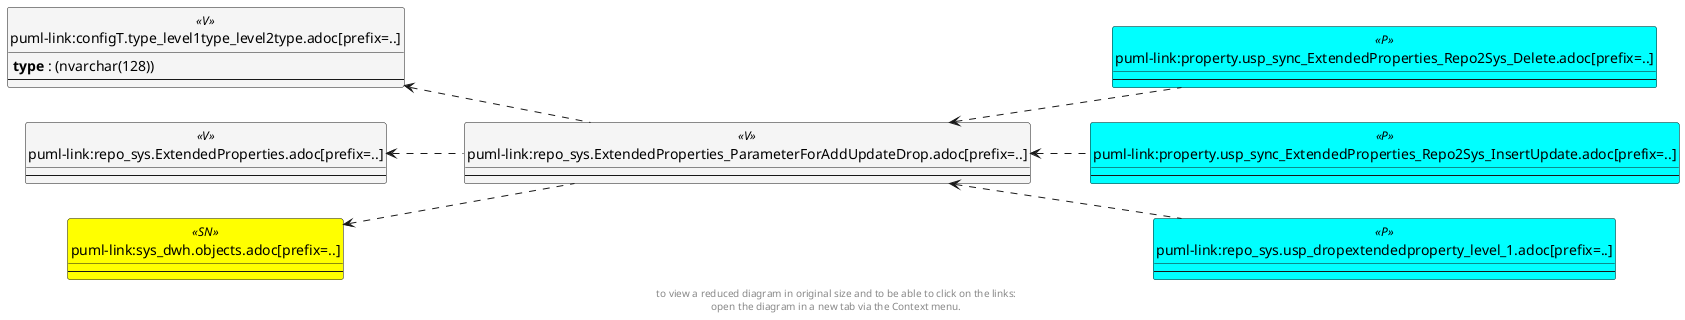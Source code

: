 @startuml
left to right direction
'top to bottom direction
hide circle
'avoide "." issues:
set namespaceSeparator none


skinparam class {
  BackgroundColor White
  BackgroundColor<<FN>> Yellow
  BackgroundColor<<FS>> Yellow
  BackgroundColor<<FT>> LightGray
  BackgroundColor<<IF>> Yellow
  BackgroundColor<<IS>> Yellow
  BackgroundColor<<P>> Aqua
  BackgroundColor<<PC>> Aqua
  BackgroundColor<<SN>> Yellow
  BackgroundColor<<SO>> SlateBlue
  BackgroundColor<<TF>> LightGray
  BackgroundColor<<TR>> Tomato
  BackgroundColor<<U>> White
  BackgroundColor<<V>> WhiteSmoke
  BackgroundColor<<X>> Aqua
}


entity "puml-link:configT.type_level1type_level2type.adoc[prefix=..]" as configT.type_level1type_level2type << V >> {
  **type** : (nvarchar(128))
  --
}

entity "puml-link:property.usp_sync_ExtendedProperties_Repo2Sys_Delete.adoc[prefix=..]" as property.usp_sync_ExtendedProperties_Repo2Sys_Delete << P >> {
  --
}

entity "puml-link:property.usp_sync_ExtendedProperties_Repo2Sys_InsertUpdate.adoc[prefix=..]" as property.usp_sync_ExtendedProperties_Repo2Sys_InsertUpdate << P >> {
  --
}

entity "puml-link:repo_sys.ExtendedProperties.adoc[prefix=..]" as repo_sys.ExtendedProperties << V >> {
  --
}

entity "puml-link:repo_sys.ExtendedProperties_ParameterForAddUpdateDrop.adoc[prefix=..]" as repo_sys.ExtendedProperties_ParameterForAddUpdateDrop << V >> {
  --
}

entity "puml-link:repo_sys.usp_dropextendedproperty_level_1.adoc[prefix=..]" as repo_sys.usp_dropextendedproperty_level_1 << P >> {
  --
}

entity "puml-link:sys_dwh.objects.adoc[prefix=..]" as sys_dwh.objects << SN >> {
  --
}

configT.type_level1type_level2type <.. repo_sys.ExtendedProperties_ParameterForAddUpdateDrop
repo_sys.ExtendedProperties <.. repo_sys.ExtendedProperties_ParameterForAddUpdateDrop
repo_sys.ExtendedProperties_ParameterForAddUpdateDrop <.. repo_sys.usp_dropextendedproperty_level_1
repo_sys.ExtendedProperties_ParameterForAddUpdateDrop <.. property.usp_sync_ExtendedProperties_Repo2Sys_InsertUpdate
repo_sys.ExtendedProperties_ParameterForAddUpdateDrop <.. property.usp_sync_ExtendedProperties_Repo2Sys_Delete
sys_dwh.objects <.. repo_sys.ExtendedProperties_ParameterForAddUpdateDrop
footer
to view a reduced diagram in original size and to be able to click on the links:
open the diagram in a new tab via the Context menu.
end footer

@enduml

